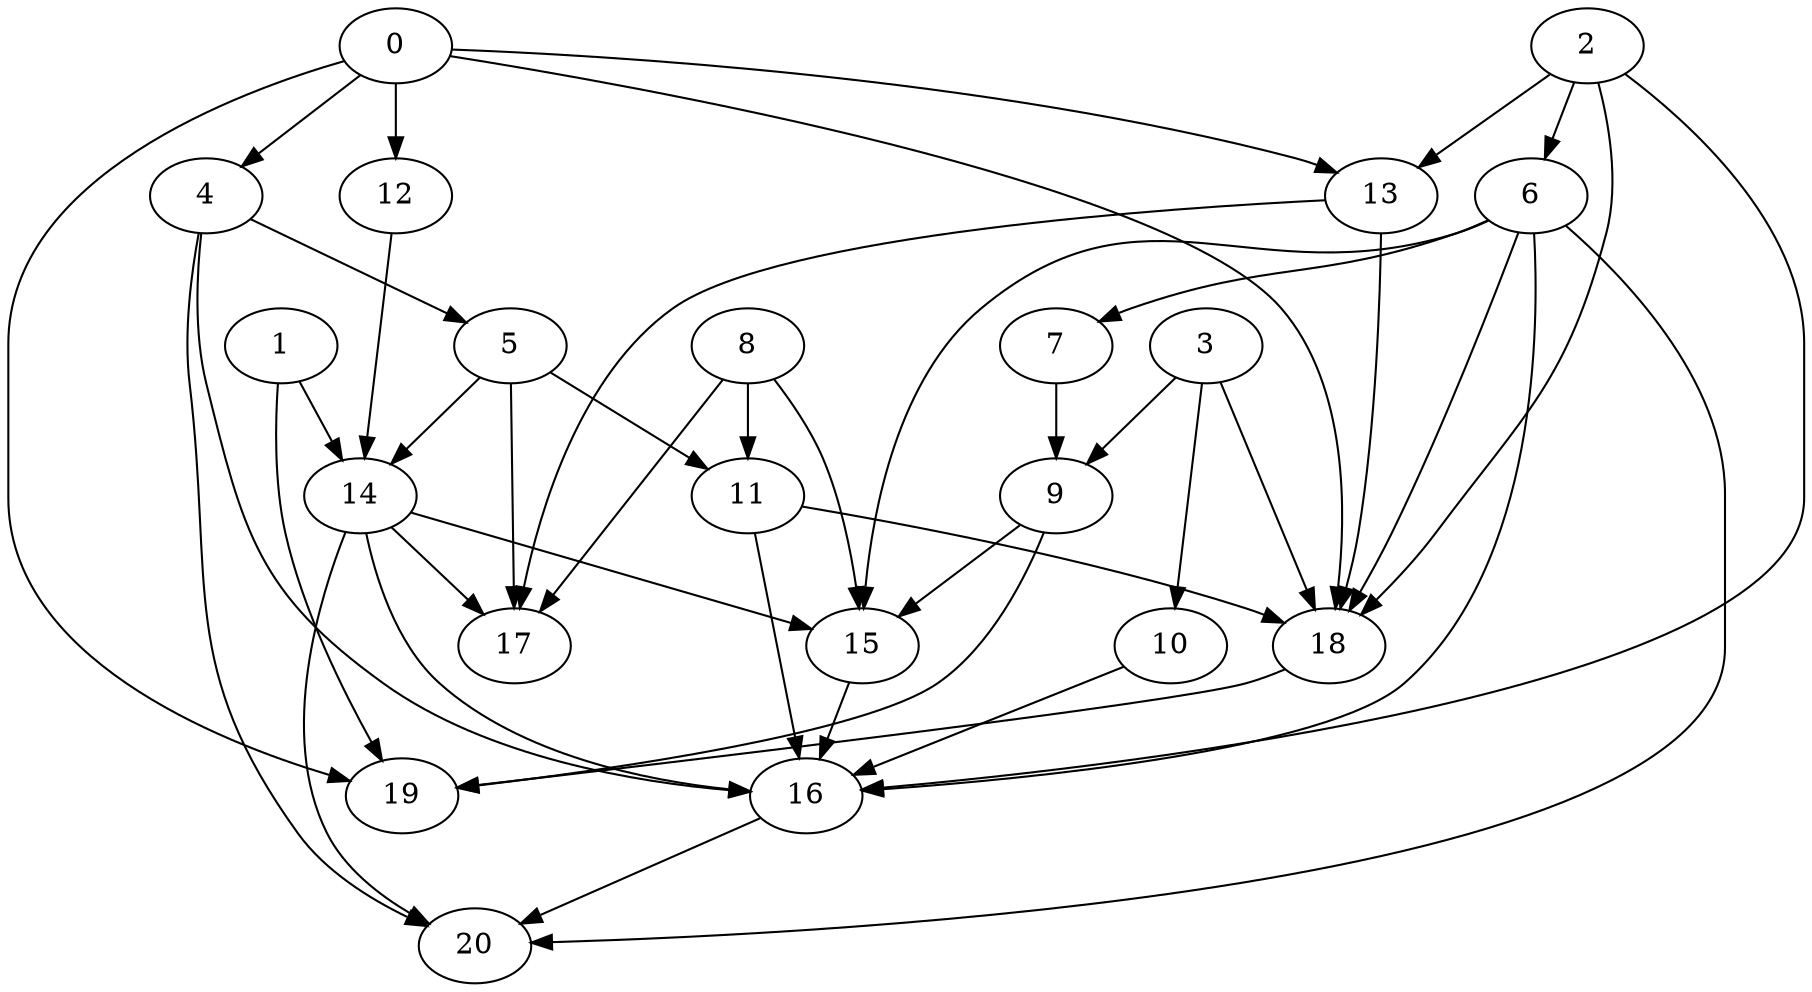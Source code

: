 digraph "Random_Nodes_21_Density_2.10_CCR_1.01_WeightType_Random" {
	graph ["Duplicate states"=0,
		GraphType=Random,
		"Max states in OPEN"=0,
		Modes="120000ms; topo-ordered tasks, ; Pruning: task equivalence, fixed order ready list, ; F-value: ; Optimisation: best schedule length (\
SL) optimisation on equal, ",
		NumberOfTasks=21,
		"Pruned using list schedule length"=1342670,
		"States removed from OPEN"=0,
		TargetSystem="Homogeneous-2",
		"Time to schedule (ms)"=2124,
		"Total idle time"=0,
		"Total schedule length"=114,
		"Total sequential time"=228,
		"Total states created"=2500231
	];
	0	["Finish time"=26,
		Processor=0,
		"Start time"=20,
		Weight=6];
	4	["Finish time"=45,
		Processor=0,
		"Start time"=26,
		Weight=19];
	0 -> 4	[Weight=5];
	12	["Finish time"=53,
		Processor=1,
		"Start time"=40,
		Weight=13];
	0 -> 12	[Weight=10];
	13	["Finish time"=93,
		Processor=0,
		"Start time"=86,
		Weight=7];
	0 -> 13	[Weight=6];
	18	["Finish time"=105,
		Processor=0,
		"Start time"=99,
		Weight=6];
	0 -> 18	[Weight=6];
	19	["Finish time"=114,
		Processor=0,
		"Start time"=105,
		Weight=9];
	0 -> 19	[Weight=7];
	2	["Finish time"=7,
		Processor=0,
		"Start time"=0,
		Weight=7];
	6	["Finish time"=27,
		Processor=1,
		"Start time"=18,
		Weight=9];
	2 -> 6	[Weight=8];
	2 -> 13	[Weight=5];
	16	["Finish time"=103,
		Processor=1,
		"Start time"=94,
		Weight=9];
	2 -> 16	[Weight=8];
	2 -> 18	[Weight=2];
	5	["Finish time"=60,
		Processor=1,
		"Start time"=53,
		Weight=7];
	4 -> 5	[Weight=4];
	4 -> 16	[Weight=2];
	20	["Finish time"=114,
		Processor=1,
		"Start time"=103,
		Weight=11];
	4 -> 20	[Weight=2];
	7	["Finish time"=40,
		Processor=1,
		"Start time"=27,
		Weight=13];
	6 -> 7	[Weight=6];
	15	["Finish time"=94,
		Processor=1,
		"Start time"=77,
		Weight=17];
	6 -> 15	[Weight=3];
	6 -> 16	[Weight=8];
	6 -> 18	[Weight=4];
	6 -> 20	[Weight=5];
	14	["Finish time"=77,
		Processor=1,
		"Start time"=60,
		Weight=17];
	12 -> 14	[Weight=7];
	1	["Finish time"=20,
		Processor=0,
		"Start time"=7,
		Weight=13];
	1 -> 14	[Weight=2];
	1 -> 19	[Weight=3];
	5 -> 14	[Weight=3];
	11	["Finish time"=86,
		Processor=0,
		"Start time"=67,
		Weight=19];
	5 -> 11	[Weight=3];
	17	["Finish time"=99,
		Processor=0,
		"Start time"=93,
		Weight=6];
	5 -> 17	[Weight=7];
	9	["Finish time"=67,
		Processor=0,
		"Start time"=56,
		Weight=11];
	7 -> 9	[Weight=8];
	3	["Finish time"=18,
		Processor=1,
		"Start time"=7,
		Weight=11];
	3 -> 9	[Weight=4];
	10	["Finish time"=56,
		Processor=0,
		"Start time"=45,
		Weight=11];
	3 -> 10	[Weight=5];
	3 -> 18	[Weight=7];
	14 -> 15	[Weight=7];
	14 -> 16	[Weight=3];
	14 -> 20	[Weight=6];
	14 -> 17	[Weight=3];
	8	["Finish time"=7,
		Processor=1,
		"Start time"=0,
		Weight=7];
	8 -> 11	[Weight=9];
	8 -> 15	[Weight=2];
	8 -> 17	[Weight=3];
	9 -> 15	[Weight=2];
	9 -> 19	[Weight=6];
	11 -> 16	[Weight=8];
	11 -> 18	[Weight=10];
	15 -> 16	[Weight=5];
	10 -> 16	[Weight=4];
	13 -> 18	[Weight=7];
	13 -> 17	[Weight=5];
	16 -> 20	[Weight=5];
	18 -> 19	[Weight=5];
}
